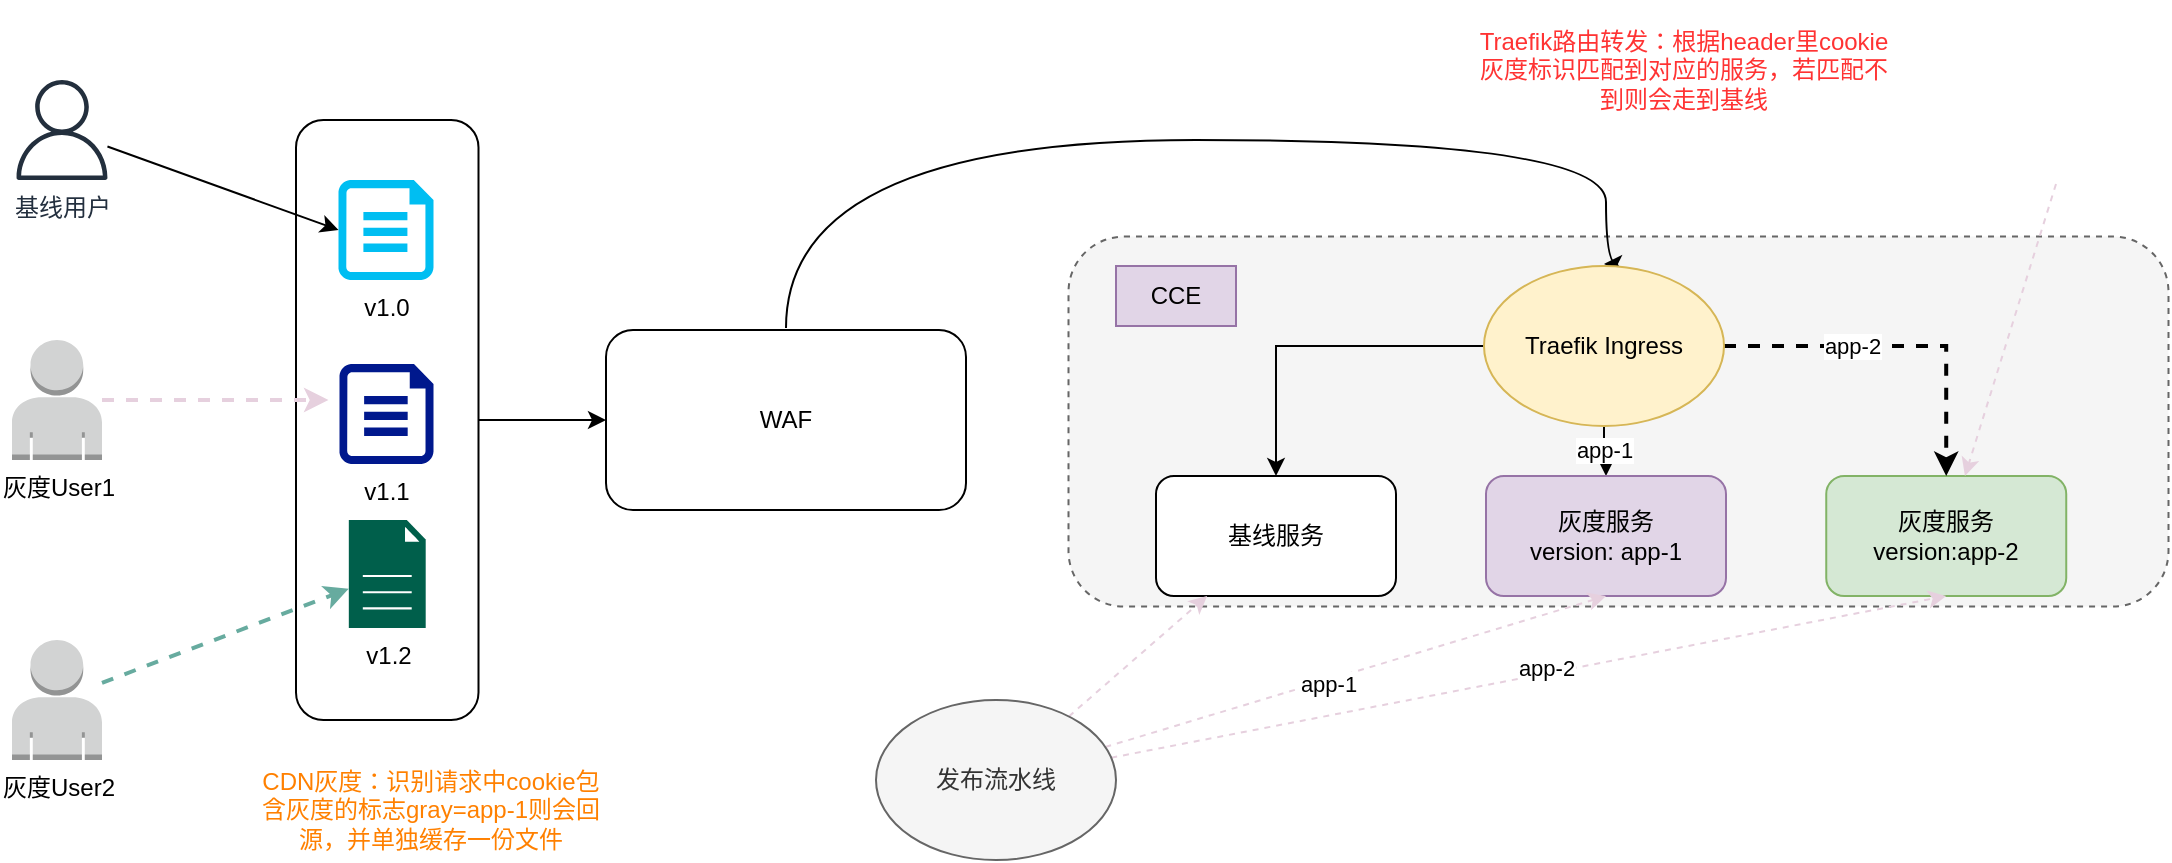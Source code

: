<mxfile version="24.1.0" type="github">
  <diagram name="Page-1" id="uXQtC20ATKK_SjKrHWGS">
    <mxGraphModel dx="954" dy="524" grid="1" gridSize="10" guides="1" tooltips="1" connect="1" arrows="1" fold="1" page="1" pageScale="1" pageWidth="850" pageHeight="1100" math="0" shadow="0">
      <root>
        <mxCell id="0" />
        <mxCell id="1" parent="0" />
        <mxCell id="q2s_quPgq5r7183FM07C-12" value="" style="rounded=1;whiteSpace=wrap;html=1;dashed=1;fillColor=#f5f5f5;fontColor=#333333;strokeColor=#666666;" vertex="1" parent="1">
          <mxGeometry x="626.25" y="118.29" width="550" height="185" as="geometry" />
        </mxCell>
        <mxCell id="q2s_quPgq5r7183FM07C-10" value="" style="edgeStyle=orthogonalEdgeStyle;rounded=0;orthogonalLoop=1;jettySize=auto;html=1;" edge="1" parent="1" source="q2s_quPgq5r7183FM07C-2" target="q2s_quPgq5r7183FM07C-9">
          <mxGeometry relative="1" as="geometry" />
        </mxCell>
        <mxCell id="q2s_quPgq5r7183FM07C-2" value="" style="rounded=1;whiteSpace=wrap;html=1;" vertex="1" parent="1">
          <mxGeometry x="240" y="60" width="91.25" height="300" as="geometry" />
        </mxCell>
        <mxCell id="q2s_quPgq5r7183FM07C-6" style="edgeStyle=orthogonalEdgeStyle;rounded=0;orthogonalLoop=1;jettySize=auto;html=1;entryX=-0.117;entryY=0.36;entryDx=0;entryDy=0;entryPerimeter=0;dashed=1;strokeColor=#E6D0DE;strokeWidth=2;" edge="1" parent="1" source="tP9XwKi7IRzMbOSDm6fp-5" target="q2s_quPgq5r7183FM07C-4">
          <mxGeometry relative="1" as="geometry">
            <mxPoint x="260" y="200" as="targetPoint" />
          </mxGeometry>
        </mxCell>
        <mxCell id="tP9XwKi7IRzMbOSDm6fp-5" value="灰度User1&lt;div&gt;&lt;br&gt;&lt;/div&gt;" style="outlineConnect=0;dashed=0;verticalLabelPosition=bottom;verticalAlign=top;align=center;html=1;shape=mxgraph.aws3.user;fillColor=#D2D3D3;gradientColor=none;" parent="1" vertex="1">
          <mxGeometry x="98" y="170" width="45" height="60" as="geometry" />
        </mxCell>
        <mxCell id="tP9XwKi7IRzMbOSDm6fp-41" value="基线用户" style="sketch=0;outlineConnect=0;fontColor=#232F3E;gradientColor=none;fillColor=#232F3D;strokeColor=none;dashed=0;verticalLabelPosition=bottom;verticalAlign=top;align=center;html=1;fontSize=12;fontStyle=0;aspect=fixed;pointerEvents=1;shape=mxgraph.aws4.user;" parent="1" vertex="1">
          <mxGeometry x="98" y="40" width="50" height="50" as="geometry" />
        </mxCell>
        <mxCell id="q2s_quPgq5r7183FM07C-8" style="rounded=0;orthogonalLoop=1;jettySize=auto;html=1;dashed=1;strokeColor=#67AB9F;strokeWidth=2;" edge="1" parent="1" source="tP9XwKi7IRzMbOSDm6fp-76" target="q2s_quPgq5r7183FM07C-5">
          <mxGeometry relative="1" as="geometry" />
        </mxCell>
        <mxCell id="tP9XwKi7IRzMbOSDm6fp-76" value="灰度User2&lt;div&gt;&lt;br&gt;&lt;/div&gt;" style="outlineConnect=0;dashed=0;verticalLabelPosition=bottom;verticalAlign=top;align=center;html=1;shape=mxgraph.aws3.user;fillColor=#D2D3D3;gradientColor=none;" parent="1" vertex="1">
          <mxGeometry x="98" y="320" width="45" height="60" as="geometry" />
        </mxCell>
        <mxCell id="q2s_quPgq5r7183FM07C-3" value="v1.0" style="verticalLabelPosition=bottom;html=1;verticalAlign=top;align=center;strokeColor=none;fillColor=#00BEF2;shape=mxgraph.azure.cloud_services_configuration_file;pointerEvents=1;" vertex="1" parent="1">
          <mxGeometry x="261.25" y="90" width="47.5" height="50" as="geometry" />
        </mxCell>
        <mxCell id="q2s_quPgq5r7183FM07C-4" value="v1.1" style="sketch=0;aspect=fixed;pointerEvents=1;shadow=0;dashed=0;html=1;strokeColor=none;labelPosition=center;verticalLabelPosition=bottom;verticalAlign=top;align=center;fillColor=#00188D;shape=mxgraph.azure.file" vertex="1" parent="1">
          <mxGeometry x="261.75" y="182" width="47" height="50" as="geometry" />
        </mxCell>
        <mxCell id="q2s_quPgq5r7183FM07C-5" value="v1.2" style="sketch=0;pointerEvents=1;shadow=0;dashed=0;html=1;strokeColor=none;fillColor=#005F4B;labelPosition=center;verticalLabelPosition=bottom;verticalAlign=top;align=center;outlineConnect=0;shape=mxgraph.veeam2.file;" vertex="1" parent="1">
          <mxGeometry x="266.41" y="260" width="38.44" height="54" as="geometry" />
        </mxCell>
        <mxCell id="q2s_quPgq5r7183FM07C-7" style="rounded=0;orthogonalLoop=1;jettySize=auto;html=1;entryX=0;entryY=0.5;entryDx=0;entryDy=0;entryPerimeter=0;" edge="1" parent="1" source="tP9XwKi7IRzMbOSDm6fp-41" target="q2s_quPgq5r7183FM07C-3">
          <mxGeometry relative="1" as="geometry" />
        </mxCell>
        <mxCell id="q2s_quPgq5r7183FM07C-30" style="edgeStyle=orthogonalEdgeStyle;rounded=0;orthogonalLoop=1;jettySize=auto;html=1;entryX=0.5;entryY=0;entryDx=0;entryDy=0;curved=1;" edge="1" parent="1">
          <mxGeometry relative="1" as="geometry">
            <mxPoint x="485" y="164" as="sourcePoint" />
            <mxPoint x="894" y="132" as="targetPoint" />
            <Array as="points">
              <mxPoint x="485" y="70" />
              <mxPoint x="895" y="70" />
            </Array>
          </mxGeometry>
        </mxCell>
        <mxCell id="q2s_quPgq5r7183FM07C-9" value="WAF" style="whiteSpace=wrap;html=1;rounded=1;" vertex="1" parent="1">
          <mxGeometry x="395" y="165" width="180" height="90" as="geometry" />
        </mxCell>
        <mxCell id="q2s_quPgq5r7183FM07C-11" value="&lt;font color=&quot;#ff8000&quot;&gt;CDN灰度：识别请求中cookie包含灰度的标志gray=app-1则会回源，并单独缓存一份文件&lt;/font&gt;" style="text;html=1;align=center;verticalAlign=middle;whiteSpace=wrap;rounded=0;" vertex="1" parent="1">
          <mxGeometry x="220" y="390" width="175" height="30" as="geometry" />
        </mxCell>
        <mxCell id="q2s_quPgq5r7183FM07C-13" value="基线服务" style="rounded=1;whiteSpace=wrap;html=1;" vertex="1" parent="1">
          <mxGeometry x="670" y="238" width="120" height="60" as="geometry" />
        </mxCell>
        <mxCell id="q2s_quPgq5r7183FM07C-14" value="灰度服务&lt;div&gt;version:app-2&lt;/div&gt;" style="rounded=1;whiteSpace=wrap;html=1;fillColor=#d5e8d4;strokeColor=#82b366;" vertex="1" parent="1">
          <mxGeometry x="1005.12" y="238" width="120" height="60" as="geometry" />
        </mxCell>
        <mxCell id="q2s_quPgq5r7183FM07C-15" value="CCE" style="text;html=1;align=center;verticalAlign=middle;whiteSpace=wrap;rounded=0;fillColor=#e1d5e7;strokeColor=#9673a6;" vertex="1" parent="1">
          <mxGeometry x="650" y="133" width="60" height="30" as="geometry" />
        </mxCell>
        <mxCell id="q2s_quPgq5r7183FM07C-16" style="edgeStyle=orthogonalEdgeStyle;rounded=0;orthogonalLoop=1;jettySize=auto;html=1;" edge="1" parent="1" source="q2s_quPgq5r7183FM07C-21" target="q2s_quPgq5r7183FM07C-13">
          <mxGeometry relative="1" as="geometry" />
        </mxCell>
        <mxCell id="q2s_quPgq5r7183FM07C-17" style="edgeStyle=orthogonalEdgeStyle;rounded=0;orthogonalLoop=1;jettySize=auto;html=1;entryX=0.5;entryY=0;entryDx=0;entryDy=0;dashed=1;strokeWidth=2;" edge="1" parent="1" source="q2s_quPgq5r7183FM07C-21" target="q2s_quPgq5r7183FM07C-14">
          <mxGeometry relative="1" as="geometry" />
        </mxCell>
        <mxCell id="q2s_quPgq5r7183FM07C-18" value="app-2" style="edgeLabel;html=1;align=center;verticalAlign=middle;resizable=0;points=[];" vertex="1" connectable="0" parent="q2s_quPgq5r7183FM07C-17">
          <mxGeometry x="-0.271" y="1" relative="1" as="geometry">
            <mxPoint y="1" as="offset" />
          </mxGeometry>
        </mxCell>
        <mxCell id="q2s_quPgq5r7183FM07C-19" style="edgeStyle=orthogonalEdgeStyle;rounded=0;orthogonalLoop=1;jettySize=auto;html=1;entryX=0.5;entryY=0;entryDx=0;entryDy=0;" edge="1" parent="1" source="q2s_quPgq5r7183FM07C-21" target="q2s_quPgq5r7183FM07C-22">
          <mxGeometry relative="1" as="geometry" />
        </mxCell>
        <mxCell id="q2s_quPgq5r7183FM07C-20" value="app-1" style="edgeLabel;html=1;align=center;verticalAlign=middle;resizable=0;points=[];" vertex="1" connectable="0" parent="q2s_quPgq5r7183FM07C-19">
          <mxGeometry x="-0.077" relative="1" as="geometry">
            <mxPoint as="offset" />
          </mxGeometry>
        </mxCell>
        <mxCell id="q2s_quPgq5r7183FM07C-21" value="Traefik Ingress" style="ellipse;whiteSpace=wrap;html=1;fillColor=#fff2cc;strokeColor=#d6b656;" vertex="1" parent="1">
          <mxGeometry x="834" y="133" width="120" height="80" as="geometry" />
        </mxCell>
        <mxCell id="q2s_quPgq5r7183FM07C-22" value="灰度服务&lt;div&gt;version: app-1&lt;/div&gt;" style="rounded=1;whiteSpace=wrap;html=1;fillColor=#e1d5e7;strokeColor=#9673a6;" vertex="1" parent="1">
          <mxGeometry x="835" y="238" width="120" height="60" as="geometry" />
        </mxCell>
        <mxCell id="q2s_quPgq5r7183FM07C-24" style="rounded=0;orthogonalLoop=1;jettySize=auto;html=1;dashed=1;strokeColor=#E6D0DE;" edge="1" parent="1" target="q2s_quPgq5r7183FM07C-14">
          <mxGeometry relative="1" as="geometry">
            <mxPoint x="1120" y="92" as="sourcePoint" />
          </mxGeometry>
        </mxCell>
        <mxCell id="q2s_quPgq5r7183FM07C-26" value="&lt;font color=&quot;#ff3333&quot;&gt;Traefik路由转发：根据header里cookie灰度标识匹配到对应的服务，若匹配不到则会走到基线&lt;/font&gt;" style="text;html=1;align=center;verticalAlign=middle;whiteSpace=wrap;rounded=0;" vertex="1" parent="1">
          <mxGeometry x="830" width="207.5" height="70" as="geometry" />
        </mxCell>
        <mxCell id="q2s_quPgq5r7183FM07C-32" style="rounded=0;orthogonalLoop=1;jettySize=auto;html=1;dashed=1;strokeColor=#E6D0DE;" edge="1" parent="1" source="q2s_quPgq5r7183FM07C-31" target="q2s_quPgq5r7183FM07C-13">
          <mxGeometry relative="1" as="geometry" />
        </mxCell>
        <mxCell id="q2s_quPgq5r7183FM07C-33" style="rounded=0;orthogonalLoop=1;jettySize=auto;html=1;entryX=0.5;entryY=1;entryDx=0;entryDy=0;dashed=1;strokeColor=#E6D0DE;" edge="1" parent="1" source="q2s_quPgq5r7183FM07C-31" target="q2s_quPgq5r7183FM07C-22">
          <mxGeometry relative="1" as="geometry" />
        </mxCell>
        <mxCell id="q2s_quPgq5r7183FM07C-35" value="app-1" style="edgeLabel;html=1;align=center;verticalAlign=middle;resizable=0;points=[];" vertex="1" connectable="0" parent="q2s_quPgq5r7183FM07C-33">
          <mxGeometry x="-0.115" y="-2" relative="1" as="geometry">
            <mxPoint as="offset" />
          </mxGeometry>
        </mxCell>
        <mxCell id="q2s_quPgq5r7183FM07C-34" style="rounded=0;orthogonalLoop=1;jettySize=auto;html=1;entryX=0.5;entryY=1;entryDx=0;entryDy=0;dashed=1;strokeColor=#E6D0DE;" edge="1" parent="1" source="q2s_quPgq5r7183FM07C-31" target="q2s_quPgq5r7183FM07C-14">
          <mxGeometry relative="1" as="geometry" />
        </mxCell>
        <mxCell id="q2s_quPgq5r7183FM07C-36" value="app-2" style="edgeLabel;html=1;align=center;verticalAlign=middle;resizable=0;points=[];" vertex="1" connectable="0" parent="q2s_quPgq5r7183FM07C-34">
          <mxGeometry x="0.044" y="3" relative="1" as="geometry">
            <mxPoint as="offset" />
          </mxGeometry>
        </mxCell>
        <mxCell id="q2s_quPgq5r7183FM07C-31" value="发布流水线" style="ellipse;whiteSpace=wrap;html=1;fillColor=#f5f5f5;strokeColor=#666666;fontColor=#333333;" vertex="1" parent="1">
          <mxGeometry x="530" y="350" width="120" height="80" as="geometry" />
        </mxCell>
      </root>
    </mxGraphModel>
  </diagram>
</mxfile>
